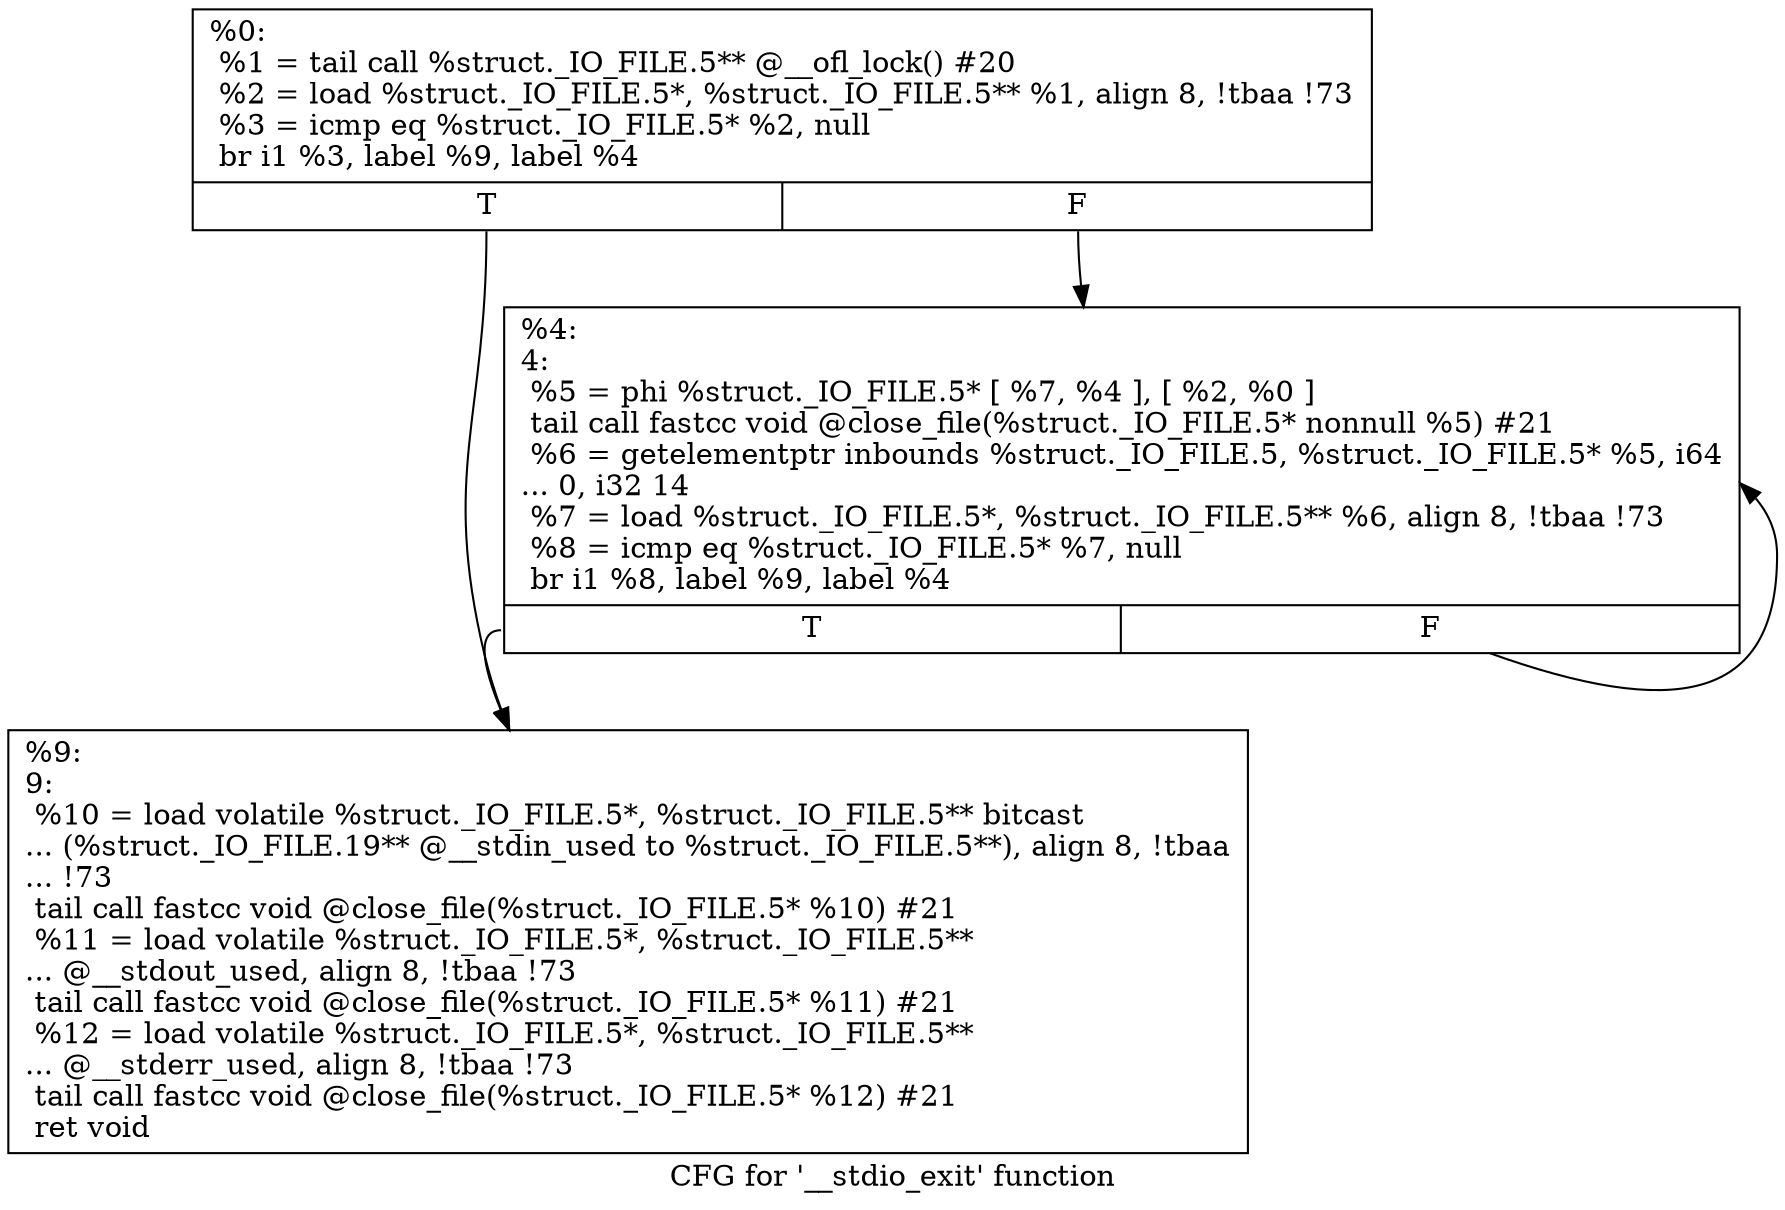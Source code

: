 digraph "CFG for '__stdio_exit' function" {
	label="CFG for '__stdio_exit' function";

	Node0x2362660 [shape=record,label="{%0:\l  %1 = tail call %struct._IO_FILE.5** @__ofl_lock() #20\l  %2 = load %struct._IO_FILE.5*, %struct._IO_FILE.5** %1, align 8, !tbaa !73\l  %3 = icmp eq %struct._IO_FILE.5* %2, null\l  br i1 %3, label %9, label %4\l|{<s0>T|<s1>F}}"];
	Node0x2362660:s0 -> Node0x2362700;
	Node0x2362660:s1 -> Node0x23626b0;
	Node0x23626b0 [shape=record,label="{%4:\l4:                                                \l  %5 = phi %struct._IO_FILE.5* [ %7, %4 ], [ %2, %0 ]\l  tail call fastcc void @close_file(%struct._IO_FILE.5* nonnull %5) #21\l  %6 = getelementptr inbounds %struct._IO_FILE.5, %struct._IO_FILE.5* %5, i64\l... 0, i32 14\l  %7 = load %struct._IO_FILE.5*, %struct._IO_FILE.5** %6, align 8, !tbaa !73\l  %8 = icmp eq %struct._IO_FILE.5* %7, null\l  br i1 %8, label %9, label %4\l|{<s0>T|<s1>F}}"];
	Node0x23626b0:s0 -> Node0x2362700;
	Node0x23626b0:s1 -> Node0x23626b0;
	Node0x2362700 [shape=record,label="{%9:\l9:                                                \l  %10 = load volatile %struct._IO_FILE.5*, %struct._IO_FILE.5** bitcast\l... (%struct._IO_FILE.19** @__stdin_used to %struct._IO_FILE.5**), align 8, !tbaa\l... !73\l  tail call fastcc void @close_file(%struct._IO_FILE.5* %10) #21\l  %11 = load volatile %struct._IO_FILE.5*, %struct._IO_FILE.5**\l... @__stdout_used, align 8, !tbaa !73\l  tail call fastcc void @close_file(%struct._IO_FILE.5* %11) #21\l  %12 = load volatile %struct._IO_FILE.5*, %struct._IO_FILE.5**\l... @__stderr_used, align 8, !tbaa !73\l  tail call fastcc void @close_file(%struct._IO_FILE.5* %12) #21\l  ret void\l}"];
}
